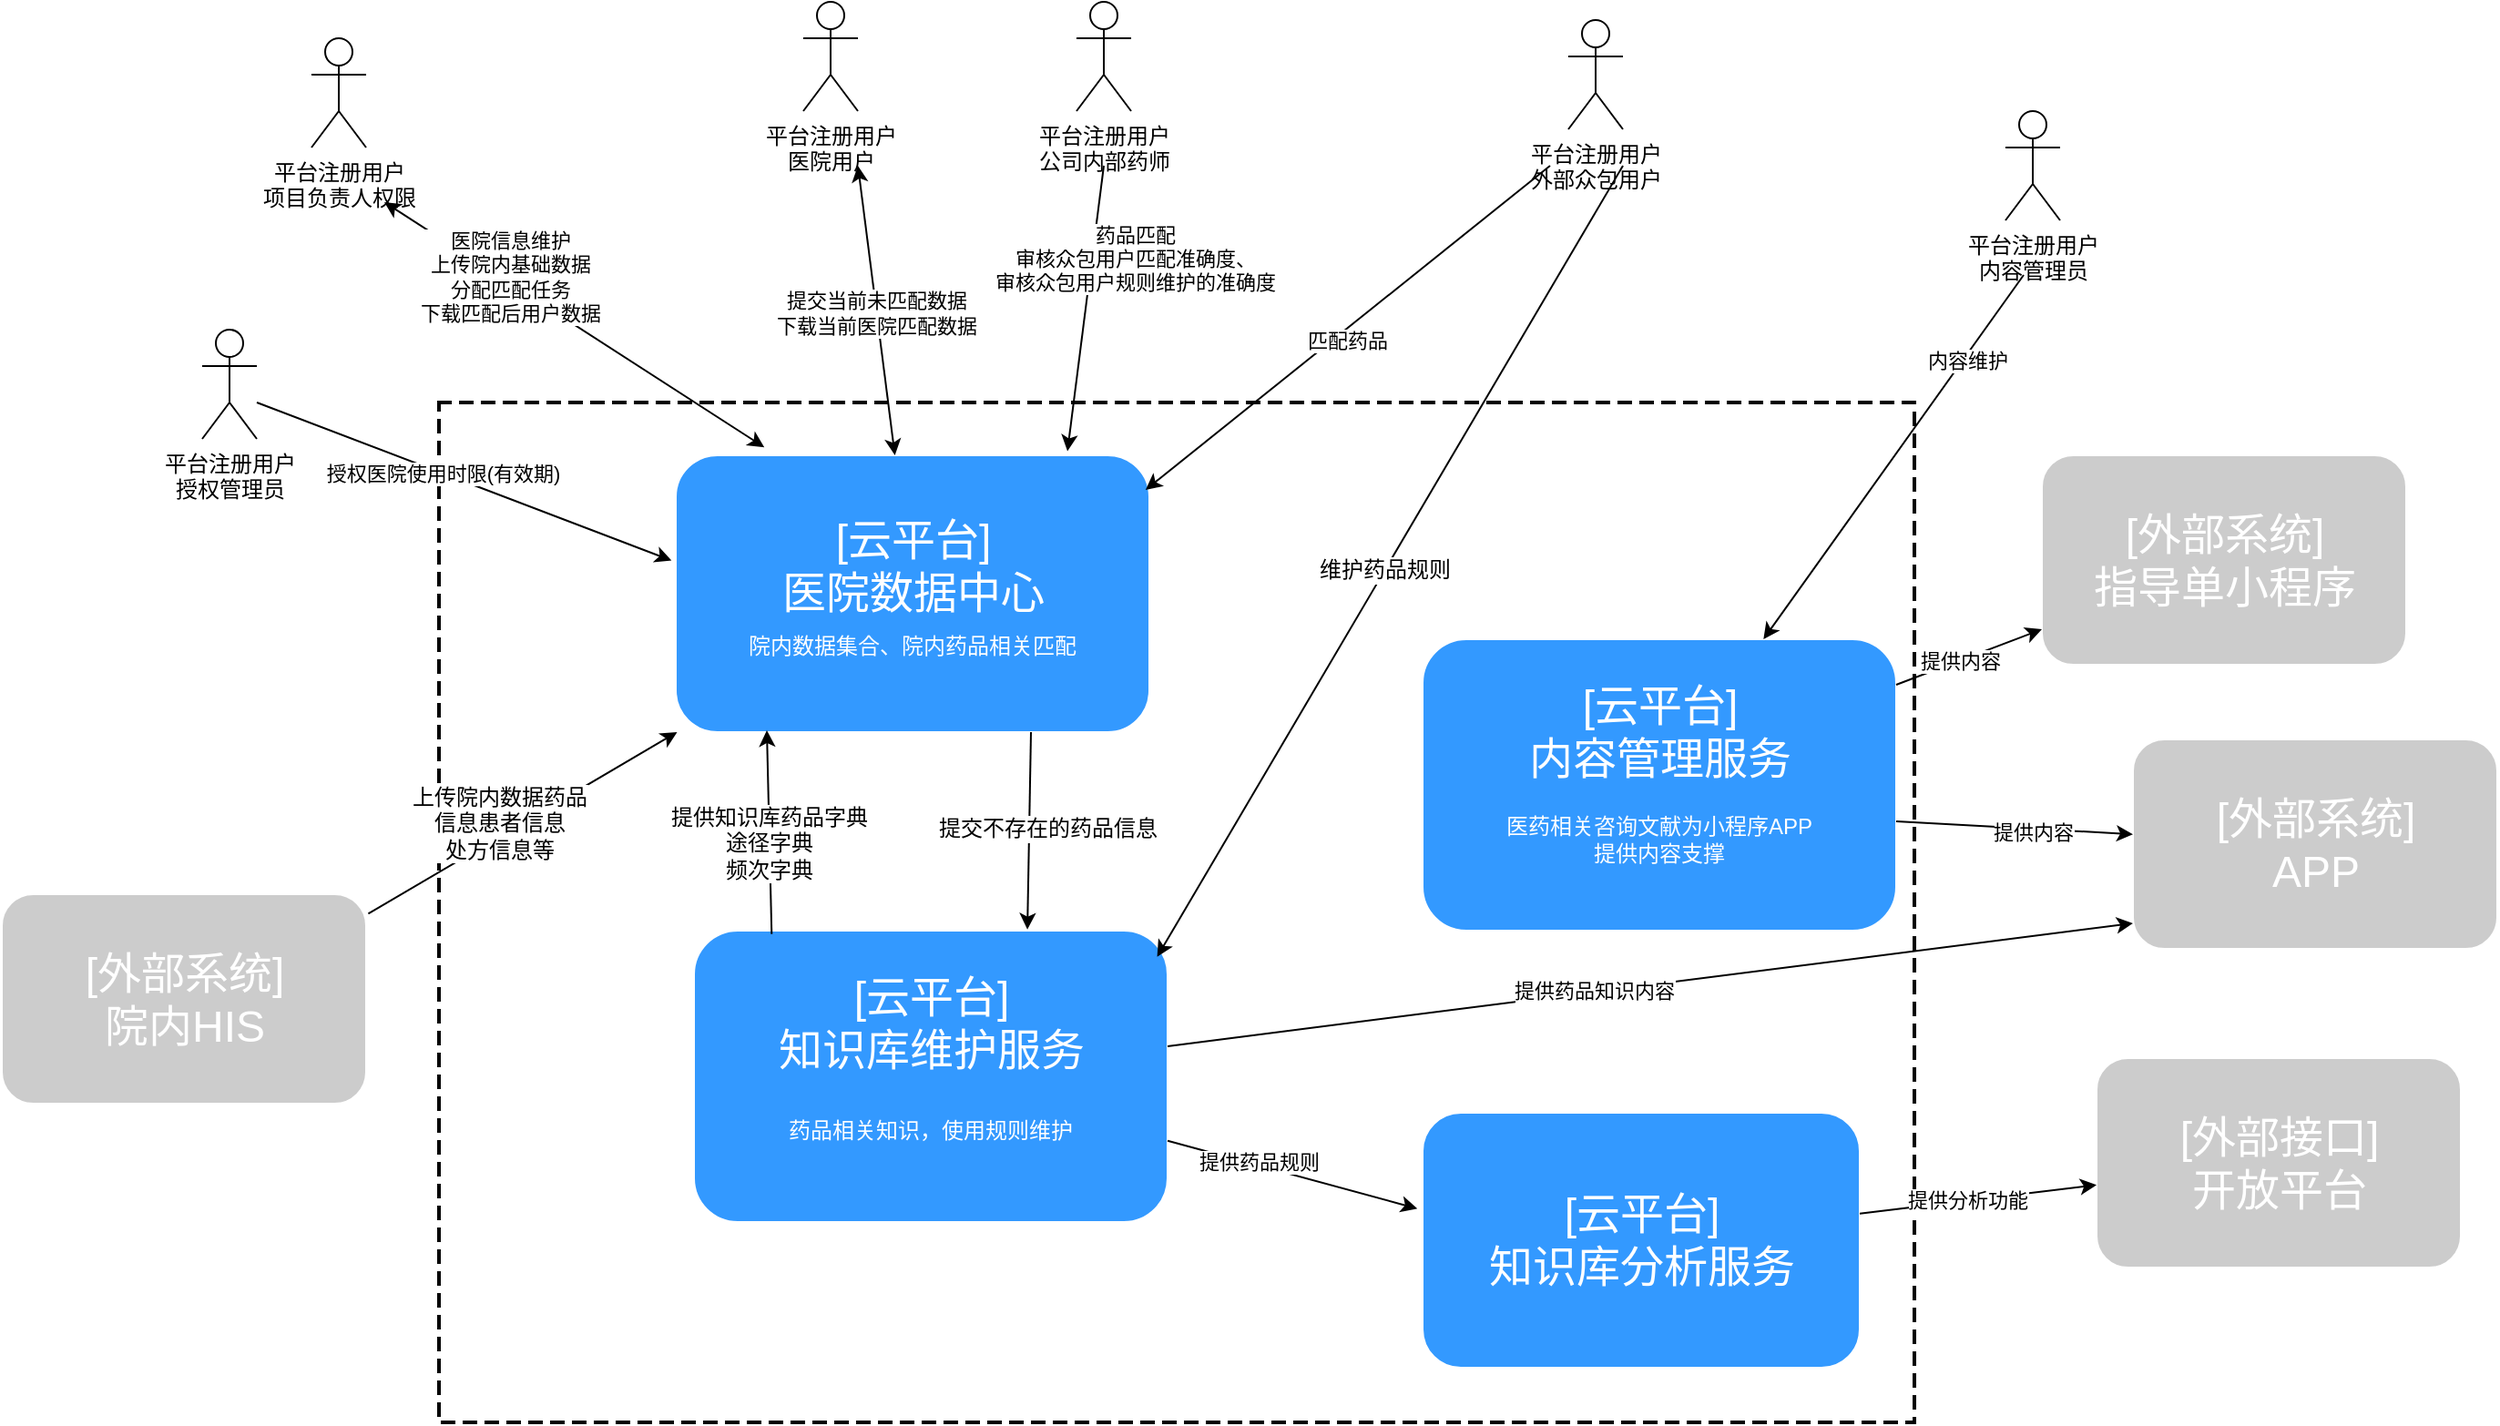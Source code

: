 <mxfile version="14.1.1" type="github">
  <diagram name="Page-1" id="ad52d381-51e7-2e0d-a935-2d0ddd2fd229">
    <mxGraphModel dx="2522" dy="834" grid="1" gridSize="10" guides="1" tooltips="1" connect="1" arrows="1" fold="1" page="1" pageScale="1" pageWidth="1100" pageHeight="850" background="#ffffff" math="0" shadow="0">
      <root>
        <mxCell id="0" />
        <mxCell id="1" parent="0" />
        <mxCell id="9kh3wDhLQs7-ypC-ve2--6" value="" style="shape=table;html=1;whiteSpace=wrap;startSize=0;container=1;collapsible=0;childLayout=tableLayout;fillColor=#FFFFFF;dashed=1;strokeWidth=2;" parent="1" vertex="1">
          <mxGeometry x="100" y="320" width="810" height="560" as="geometry" />
        </mxCell>
        <mxCell id="9kh3wDhLQs7-ypC-ve2--7" value="" style="shape=partialRectangle;html=1;whiteSpace=wrap;collapsible=0;dropTarget=0;pointerEvents=0;fillColor=none;top=0;left=0;bottom=0;right=0;points=[[0,0.5],[1,0.5]];portConstraint=eastwest;" parent="9kh3wDhLQs7-ypC-ve2--6" vertex="1">
          <mxGeometry width="810" height="560" as="geometry" />
        </mxCell>
        <mxCell id="9kh3wDhLQs7-ypC-ve2--8" value="" style="shape=partialRectangle;html=1;whiteSpace=wrap;connectable=0;overflow=hidden;fillColor=none;top=0;left=0;bottom=0;right=0;" parent="9kh3wDhLQs7-ypC-ve2--7" vertex="1">
          <mxGeometry width="810" height="560" as="geometry" />
        </mxCell>
        <mxCell id="pAwFFn-Q9lakDj62FER6-1" value="平台注册用户&lt;br&gt;项目负责人权限" style="shape=umlActor;verticalLabelPosition=bottom;verticalAlign=top;html=1;" parent="1" vertex="1">
          <mxGeometry x="30" y="120" width="30" height="60" as="geometry" />
        </mxCell>
        <mxCell id="pAwFFn-Q9lakDj62FER6-2" value="&lt;font color=&quot;#ffffff&quot; style=&quot;font-size: 24px&quot;&gt;[云平台]&lt;br&gt;医院数据中心&lt;br&gt;&lt;br&gt;&lt;/font&gt;" style="html=1;rounded=1;fillColor=#3399FF;strokeColor=#FFFFFF;fontSize=24;" parent="1" vertex="1">
          <mxGeometry x="230" y="349" width="260" height="152" as="geometry" />
        </mxCell>
        <mxCell id="pAwFFn-Q9lakDj62FER6-6" value="平台注册用户&lt;br&gt;医院用户" style="shape=umlActor;verticalLabelPosition=bottom;verticalAlign=top;html=1;" parent="1" vertex="1">
          <mxGeometry x="300" y="100" width="30" height="60" as="geometry" />
        </mxCell>
        <mxCell id="7wvNYwcTOtEe8FW4VnQ9-1" value="" style="endArrow=classic;startArrow=classic;html=1;shadow=0;exitX=0.187;exitY=-0.029;exitDx=0;exitDy=0;exitPerimeter=0;" parent="1" source="pAwFFn-Q9lakDj62FER6-2" edge="1">
          <mxGeometry width="50" height="50" relative="1" as="geometry">
            <mxPoint x="180" y="200" as="sourcePoint" />
            <mxPoint x="70" y="210" as="targetPoint" />
          </mxGeometry>
        </mxCell>
        <mxCell id="7wvNYwcTOtEe8FW4VnQ9-2" value="医院信息维护&lt;br&gt;上传院内基础数据&lt;br&gt;分配匹配任务&lt;br&gt;下载匹配后用户数据" style="edgeLabel;html=1;align=center;verticalAlign=middle;resizable=0;points=[];" parent="7wvNYwcTOtEe8FW4VnQ9-1" vertex="1" connectable="0">
          <mxGeometry x="0.025" y="-2" relative="1" as="geometry">
            <mxPoint x="-34.05" y="-23.41" as="offset" />
          </mxGeometry>
        </mxCell>
        <mxCell id="7wvNYwcTOtEe8FW4VnQ9-6" value="平台注册用户&lt;br&gt;公司内部药师" style="shape=umlActor;verticalLabelPosition=bottom;verticalAlign=top;html=1;" parent="1" vertex="1">
          <mxGeometry x="450" y="100" width="30" height="60" as="geometry" />
        </mxCell>
        <mxCell id="7wvNYwcTOtEe8FW4VnQ9-9" value="" style="endArrow=classic;html=1;shadow=0;entryX=0.827;entryY=-0.015;entryDx=0;entryDy=0;entryPerimeter=0;" parent="1" target="pAwFFn-Q9lakDj62FER6-2" edge="1">
          <mxGeometry width="50" height="50" relative="1" as="geometry">
            <mxPoint x="465" y="190" as="sourcePoint" />
            <mxPoint x="570" y="390" as="targetPoint" />
            <Array as="points" />
          </mxGeometry>
        </mxCell>
        <mxCell id="7wvNYwcTOtEe8FW4VnQ9-10" value="药品匹配&lt;br&gt;审核众包用户匹配准确度、&lt;br&gt;审核众包用户规则维护的准确度" style="edgeLabel;html=1;align=center;verticalAlign=middle;resizable=0;points=[];" parent="7wvNYwcTOtEe8FW4VnQ9-9" vertex="1" connectable="0">
          <mxGeometry x="-0.02" y="-1" relative="1" as="geometry">
            <mxPoint x="27.23" y="-25.83" as="offset" />
          </mxGeometry>
        </mxCell>
        <mxCell id="7wvNYwcTOtEe8FW4VnQ9-16" value="[云平台]&lt;br&gt;知识库维护服务&lt;br&gt;&lt;br&gt;&lt;br&gt;" style="html=1;rounded=1;fontColor=#FFFFFF;strokeColor=#FFFFFF;fontSize=24;labelPosition=center;verticalLabelPosition=middle;align=center;verticalAlign=middle;fillColor=#3399FF;" parent="1" vertex="1">
          <mxGeometry x="240" y="610" width="260" height="160" as="geometry" />
        </mxCell>
        <mxCell id="7wvNYwcTOtEe8FW4VnQ9-17" value="" style="endArrow=classic;html=1;shadow=0;fontSize=24;fontColor=#FFFFFF;entryX=0.704;entryY=-0.004;entryDx=0;entryDy=0;entryPerimeter=0;exitX=0.75;exitY=1;exitDx=0;exitDy=0;" parent="1" source="pAwFFn-Q9lakDj62FER6-2" target="7wvNYwcTOtEe8FW4VnQ9-16" edge="1">
          <mxGeometry width="50" height="50" relative="1" as="geometry">
            <mxPoint x="450" y="520" as="sourcePoint" />
            <mxPoint x="500" y="470" as="targetPoint" />
          </mxGeometry>
        </mxCell>
        <mxCell id="7wvNYwcTOtEe8FW4VnQ9-21" value="提&lt;font color=&quot;#000000&quot;&gt;提交不存在的药品信息&lt;br&gt;&lt;/font&gt;" style="edgeLabel;html=1;align=center;verticalAlign=middle;resizable=0;points=[];fontSize=12;fontColor=#FFFFFF;" parent="7wvNYwcTOtEe8FW4VnQ9-17" vertex="1" connectable="0">
          <mxGeometry x="-0.025" y="4" relative="1" as="geometry">
            <mxPoint as="offset" />
          </mxGeometry>
        </mxCell>
        <mxCell id="7wvNYwcTOtEe8FW4VnQ9-18" value="" style="endArrow=classic;html=1;shadow=0;fontSize=12;fontColor=#FFFFFF;entryX=0.25;entryY=1;entryDx=0;entryDy=0;exitX=0.164;exitY=0.012;exitDx=0;exitDy=0;exitPerimeter=0;" parent="1" source="7wvNYwcTOtEe8FW4VnQ9-16" edge="1">
          <mxGeometry width="50" height="50" relative="1" as="geometry">
            <mxPoint x="280" y="590" as="sourcePoint" />
            <mxPoint x="280" y="500" as="targetPoint" />
          </mxGeometry>
        </mxCell>
        <mxCell id="7wvNYwcTOtEe8FW4VnQ9-19" value="&lt;font color=&quot;#000000&quot; style=&quot;font-size: 12px;&quot;&gt;提供知识库药品字典&lt;br style=&quot;font-size: 12px;&quot;&gt;途径字典&lt;br style=&quot;font-size: 12px;&quot;&gt;频次字典&lt;br style=&quot;font-size: 12px;&quot;&gt;&lt;/font&gt;" style="edgeLabel;html=1;align=center;verticalAlign=middle;resizable=0;points=[];fontSize=12;fontColor=#FFFFFF;labelBackgroundColor=#ffffff;" parent="7wvNYwcTOtEe8FW4VnQ9-18" vertex="1" connectable="0">
          <mxGeometry x="-0.111" y="1" relative="1" as="geometry">
            <mxPoint as="offset" />
          </mxGeometry>
        </mxCell>
        <mxCell id="7wvNYwcTOtEe8FW4VnQ9-22" value="[云平台]&lt;br&gt;知识库分析服务" style="html=1;rounded=1;fontColor=#FFFFFF;strokeColor=#FFFFFF;fontSize=24;fillColor=#3399FF;" parent="1" vertex="1">
          <mxGeometry x="640" y="710" width="240" height="140" as="geometry" />
        </mxCell>
        <mxCell id="7wvNYwcTOtEe8FW4VnQ9-24" value="Text" style="text;html=1;strokeColor=none;fillColor=none;align=center;verticalAlign=middle;whiteSpace=wrap;rounded=0;labelBackgroundColor=#ffffff;fontSize=12;fontColor=#FFFFFF;" parent="1" vertex="1">
          <mxGeometry x="530" y="600" width="40" height="20" as="geometry" />
        </mxCell>
        <mxCell id="7wvNYwcTOtEe8FW4VnQ9-25" value="院内数据集合、院内药品相关匹配" style="text;html=1;strokeColor=none;fillColor=none;align=center;verticalAlign=middle;whiteSpace=wrap;rounded=0;labelBackgroundColor=#3399FF;fontSize=12;fontColor=#FFFFFF;" parent="1" vertex="1">
          <mxGeometry x="250" y="444" width="220" height="20" as="geometry" />
        </mxCell>
        <mxCell id="7wvNYwcTOtEe8FW4VnQ9-26" value="药品相关知识，使用规则维护" style="text;html=1;strokeColor=none;fillColor=none;align=center;verticalAlign=middle;whiteSpace=wrap;rounded=0;labelBackgroundColor=#3399FF;fontSize=12;fontColor=#FFFFFF;" parent="1" vertex="1">
          <mxGeometry x="260" y="710" width="220" height="20" as="geometry" />
        </mxCell>
        <mxCell id="7wvNYwcTOtEe8FW4VnQ9-30" value="" style="group" parent="1" vertex="1" connectable="0">
          <mxGeometry x="640" y="450" width="260" height="160" as="geometry" />
        </mxCell>
        <mxCell id="7wvNYwcTOtEe8FW4VnQ9-23" value="[云平台]&lt;br&gt;内容管理服务&lt;br&gt;&lt;br&gt;&lt;br&gt;" style="html=1;rounded=1;strokeColor=#FFFFFF;fontSize=24;fontColor=#FFFFFF;fillColor=#3399FF;" parent="7wvNYwcTOtEe8FW4VnQ9-30" vertex="1">
          <mxGeometry width="260" height="160" as="geometry" />
        </mxCell>
        <mxCell id="7wvNYwcTOtEe8FW4VnQ9-28" value="医药相关咨询文献为小程序APP&lt;br&gt;提供内容支撑" style="text;html=1;strokeColor=none;fillColor=none;align=center;verticalAlign=middle;whiteSpace=wrap;rounded=0;labelBackgroundColor=#3399FF;fontSize=12;fontColor=#FFFFFF;" parent="7wvNYwcTOtEe8FW4VnQ9-30" vertex="1">
          <mxGeometry x="20" y="100" width="220" height="20" as="geometry" />
        </mxCell>
        <mxCell id="7wvNYwcTOtEe8FW4VnQ9-31" value="[外部系统]&lt;br&gt;院内HIS" style="html=1;rounded=1;fillColor=#CCCCCC;fontColor=#FFFFFF;strokeColor=#FFFFFF;fontSize=24;" parent="1" vertex="1">
          <mxGeometry x="-140" y="590" width="200" height="115" as="geometry" />
        </mxCell>
        <mxCell id="7wvNYwcTOtEe8FW4VnQ9-35" value="" style="endArrow=classic;html=1;shadow=0;fontSize=12;fontColor=#FFFFFF;exitX=1.006;exitY=0.093;exitDx=0;exitDy=0;exitPerimeter=0;" parent="1" source="7wvNYwcTOtEe8FW4VnQ9-31" target="pAwFFn-Q9lakDj62FER6-2" edge="1">
          <mxGeometry width="50" height="50" relative="1" as="geometry">
            <mxPoint x="80" y="490" as="sourcePoint" />
            <mxPoint x="130" y="450" as="targetPoint" />
          </mxGeometry>
        </mxCell>
        <mxCell id="7wvNYwcTOtEe8FW4VnQ9-37" value="上传院内数据药品&lt;br&gt;信息患者信息&lt;br&gt;处方信息等" style="edgeLabel;html=1;align=center;verticalAlign=middle;resizable=0;points=[];fontSize=12;labelBackgroundColor=#FFFFFF;" parent="7wvNYwcTOtEe8FW4VnQ9-35" vertex="1" connectable="0">
          <mxGeometry x="-0.082" y="6" relative="1" as="geometry">
            <mxPoint x="-2.96" y="0.96" as="offset" />
          </mxGeometry>
        </mxCell>
        <mxCell id="9kh3wDhLQs7-ypC-ve2--15" value="" style="endArrow=classic;startArrow=classic;html=1;" parent="1" source="pAwFFn-Q9lakDj62FER6-2" edge="1">
          <mxGeometry width="50" height="50" relative="1" as="geometry">
            <mxPoint x="290" y="348" as="sourcePoint" />
            <mxPoint x="330" y="190" as="targetPoint" />
          </mxGeometry>
        </mxCell>
        <mxCell id="9kh3wDhLQs7-ypC-ve2--16" value="提交当前未匹配数据&lt;br&gt;下载当前医院匹配数据" style="edgeLabel;html=1;align=center;verticalAlign=middle;resizable=0;points=[];" parent="9kh3wDhLQs7-ypC-ve2--15" vertex="1" connectable="0">
          <mxGeometry x="-0.015" y="1" relative="1" as="geometry">
            <mxPoint as="offset" />
          </mxGeometry>
        </mxCell>
        <mxCell id="9kh3wDhLQs7-ypC-ve2--22" value="" style="group" parent="1" vertex="1" connectable="0">
          <mxGeometry x="710" y="110" width="40" height="80" as="geometry" />
        </mxCell>
        <mxCell id="7wvNYwcTOtEe8FW4VnQ9-11" value="平台注册用户&lt;br&gt;外部众包用户" style="shape=umlActor;verticalLabelPosition=bottom;verticalAlign=top;html=1;" parent="9kh3wDhLQs7-ypC-ve2--22" vertex="1">
          <mxGeometry x="10" width="30" height="60" as="geometry" />
        </mxCell>
        <mxCell id="9kh3wDhLQs7-ypC-ve2--13" value="" style="endArrow=classic;html=1;entryX=0.992;entryY=0.125;entryDx=0;entryDy=0;entryPerimeter=0;" parent="9kh3wDhLQs7-ypC-ve2--22" target="pAwFFn-Q9lakDj62FER6-2" edge="1">
          <mxGeometry width="50" height="50" relative="1" as="geometry">
            <mxPoint y="80" as="sourcePoint" />
            <mxPoint x="-180" y="150" as="targetPoint" />
          </mxGeometry>
        </mxCell>
        <mxCell id="9kh3wDhLQs7-ypC-ve2--14" value="&amp;nbsp;匹配药品" style="edgeLabel;html=1;align=center;verticalAlign=middle;resizable=0;points=[];" parent="9kh3wDhLQs7-ypC-ve2--13" vertex="1" connectable="0">
          <mxGeometry x="0.034" y="3" relative="1" as="geometry">
            <mxPoint y="1" as="offset" />
          </mxGeometry>
        </mxCell>
        <mxCell id="9kh3wDhLQs7-ypC-ve2--18" value="" style="endArrow=classic;html=1;entryX=0.978;entryY=0.09;entryDx=0;entryDy=0;entryPerimeter=0;" parent="9kh3wDhLQs7-ypC-ve2--22" target="7wvNYwcTOtEe8FW4VnQ9-16" edge="1">
          <mxGeometry width="50" height="50" relative="1" as="geometry">
            <mxPoint x="40" y="80" as="sourcePoint" />
            <mxPoint x="-330" y="280" as="targetPoint" />
          </mxGeometry>
        </mxCell>
        <mxCell id="9kh3wDhLQs7-ypC-ve2--19" value="&lt;span style=&quot;font-size: 12px&quot;&gt;维护药品规则&lt;/span&gt;" style="edgeLabel;html=1;align=center;verticalAlign=middle;resizable=0;points=[];" parent="9kh3wDhLQs7-ypC-ve2--18" vertex="1" connectable="0">
          <mxGeometry x="0.024" y="-1" relative="1" as="geometry">
            <mxPoint as="offset" />
          </mxGeometry>
        </mxCell>
        <mxCell id="9kh3wDhLQs7-ypC-ve2--25" value="" style="endArrow=classic;html=1;entryX=-0.012;entryY=0.376;entryDx=0;entryDy=0;entryPerimeter=0;" parent="1" source="7wvNYwcTOtEe8FW4VnQ9-16" target="7wvNYwcTOtEe8FW4VnQ9-22" edge="1">
          <mxGeometry width="50" height="50" relative="1" as="geometry">
            <mxPoint x="470" y="560" as="sourcePoint" />
            <mxPoint x="520" y="510" as="targetPoint" />
          </mxGeometry>
        </mxCell>
        <mxCell id="9kh3wDhLQs7-ypC-ve2--26" value="提供药品规则" style="edgeLabel;html=1;align=center;verticalAlign=middle;resizable=0;points=[];" parent="9kh3wDhLQs7-ypC-ve2--25" vertex="1" connectable="0">
          <mxGeometry x="-0.291" y="2" relative="1" as="geometry">
            <mxPoint as="offset" />
          </mxGeometry>
        </mxCell>
        <mxCell id="9kh3wDhLQs7-ypC-ve2--34" value="平台注册用户&lt;br&gt;内容管理员" style="shape=umlActor;verticalLabelPosition=bottom;verticalAlign=top;html=1;" parent="1" vertex="1">
          <mxGeometry x="960" y="160" width="30" height="60" as="geometry" />
        </mxCell>
        <mxCell id="9kh3wDhLQs7-ypC-ve2--35" value="" style="endArrow=classic;html=1;" parent="1" target="7wvNYwcTOtEe8FW4VnQ9-23" edge="1">
          <mxGeometry width="50" height="50" relative="1" as="geometry">
            <mxPoint x="970" y="250" as="sourcePoint" />
            <mxPoint x="1010" y="340" as="targetPoint" />
          </mxGeometry>
        </mxCell>
        <mxCell id="9kh3wDhLQs7-ypC-ve2--36" value="内容维护" style="edgeLabel;html=1;align=center;verticalAlign=middle;resizable=0;points=[];" parent="9kh3wDhLQs7-ypC-ve2--35" vertex="1" connectable="0">
          <mxGeometry x="-0.549" y="2" relative="1" as="geometry">
            <mxPoint x="-1" as="offset" />
          </mxGeometry>
        </mxCell>
        <mxCell id="9kh3wDhLQs7-ypC-ve2--37" value="[外部系统]&lt;br&gt;指导单小程序" style="html=1;rounded=1;fillColor=#CCCCCC;fontColor=#FFFFFF;strokeColor=#FFFFFF;fontSize=24;" parent="1" vertex="1">
          <mxGeometry x="980" y="349" width="200" height="115" as="geometry" />
        </mxCell>
        <mxCell id="9kh3wDhLQs7-ypC-ve2--38" value="[外部系统]&lt;br&gt;APP" style="html=1;rounded=1;fillColor=#CCCCCC;fontColor=#FFFFFF;strokeColor=#FFFFFF;fontSize=24;" parent="1" vertex="1">
          <mxGeometry x="1030" y="505" width="200" height="115" as="geometry" />
        </mxCell>
        <mxCell id="9kh3wDhLQs7-ypC-ve2--39" value="" style="endArrow=classic;html=1;" parent="1" target="9kh3wDhLQs7-ypC-ve2--37" edge="1">
          <mxGeometry width="50" height="50" relative="1" as="geometry">
            <mxPoint x="900" y="475" as="sourcePoint" />
            <mxPoint x="950" y="425" as="targetPoint" />
          </mxGeometry>
        </mxCell>
        <mxCell id="9kh3wDhLQs7-ypC-ve2--42" value="提供内容" style="edgeLabel;html=1;align=center;verticalAlign=middle;resizable=0;points=[];" parent="9kh3wDhLQs7-ypC-ve2--39" vertex="1" connectable="0">
          <mxGeometry x="-0.128" relative="1" as="geometry">
            <mxPoint as="offset" />
          </mxGeometry>
        </mxCell>
        <mxCell id="9kh3wDhLQs7-ypC-ve2--40" value="" style="endArrow=classic;html=1;" parent="1" target="9kh3wDhLQs7-ypC-ve2--38" edge="1">
          <mxGeometry width="50" height="50" relative="1" as="geometry">
            <mxPoint x="900" y="550" as="sourcePoint" />
            <mxPoint x="990" y="454.556" as="targetPoint" />
            <Array as="points">
              <mxPoint x="900" y="550" />
            </Array>
          </mxGeometry>
        </mxCell>
        <mxCell id="9kh3wDhLQs7-ypC-ve2--41" value="提供内容" style="edgeLabel;html=1;align=center;verticalAlign=middle;resizable=0;points=[];" parent="9kh3wDhLQs7-ypC-ve2--40" vertex="1" connectable="0">
          <mxGeometry x="0.155" y="-2" relative="1" as="geometry">
            <mxPoint as="offset" />
          </mxGeometry>
        </mxCell>
        <mxCell id="9kh3wDhLQs7-ypC-ve2--43" value="[外部接口]&lt;br&gt;开放平台" style="html=1;rounded=1;fillColor=#CCCCCC;fontColor=#FFFFFF;strokeColor=#FFFFFF;fontSize=24;" parent="1" vertex="1">
          <mxGeometry x="1010" y="680" width="200" height="115" as="geometry" />
        </mxCell>
        <mxCell id="9kh3wDhLQs7-ypC-ve2--45" style="rounded=0;orthogonalLoop=1;jettySize=auto;html=1;" parent="1" source="7wvNYwcTOtEe8FW4VnQ9-22" target="9kh3wDhLQs7-ypC-ve2--43" edge="1">
          <mxGeometry relative="1" as="geometry" />
        </mxCell>
        <mxCell id="9kh3wDhLQs7-ypC-ve2--46" value="提供分析功能" style="edgeLabel;html=1;align=center;verticalAlign=middle;resizable=0;points=[];" parent="9kh3wDhLQs7-ypC-ve2--45" vertex="1" connectable="0">
          <mxGeometry x="-0.093" y="1" relative="1" as="geometry">
            <mxPoint as="offset" />
          </mxGeometry>
        </mxCell>
        <mxCell id="9kh3wDhLQs7-ypC-ve2--47" value="平台注册用户&lt;br&gt;授权管理员" style="shape=umlActor;verticalLabelPosition=bottom;verticalAlign=top;html=1;" parent="1" vertex="1">
          <mxGeometry x="-30" y="280" width="30" height="60" as="geometry" />
        </mxCell>
        <mxCell id="9kh3wDhLQs7-ypC-ve2--49" value="" style="endArrow=classic;html=1;entryX=-0.009;entryY=0.38;entryDx=0;entryDy=0;entryPerimeter=0;" parent="1" target="pAwFFn-Q9lakDj62FER6-2" edge="1">
          <mxGeometry width="50" height="50" relative="1" as="geometry">
            <mxPoint y="320" as="sourcePoint" />
            <mxPoint x="40" y="299" as="targetPoint" />
          </mxGeometry>
        </mxCell>
        <mxCell id="9kh3wDhLQs7-ypC-ve2--50" value="授权医院使用时限(有效期)" style="edgeLabel;html=1;align=center;verticalAlign=middle;resizable=0;points=[];" parent="9kh3wDhLQs7-ypC-ve2--49" vertex="1" connectable="0">
          <mxGeometry x="-0.107" relative="1" as="geometry">
            <mxPoint as="offset" />
          </mxGeometry>
        </mxCell>
        <mxCell id="g2EWrmvyv4bQZ7kHk6fT-1" value="" style="endArrow=classic;html=1;entryX=0;entryY=0.878;entryDx=0;entryDy=0;entryPerimeter=0;" edge="1" parent="1" source="7wvNYwcTOtEe8FW4VnQ9-16" target="9kh3wDhLQs7-ypC-ve2--38">
          <mxGeometry width="50" height="50" relative="1" as="geometry">
            <mxPoint x="580" y="650" as="sourcePoint" />
            <mxPoint x="630" y="600" as="targetPoint" />
          </mxGeometry>
        </mxCell>
        <mxCell id="g2EWrmvyv4bQZ7kHk6fT-2" value="提供药品知识内容" style="edgeLabel;html=1;align=center;verticalAlign=middle;resizable=0;points=[];" vertex="1" connectable="0" parent="g2EWrmvyv4bQZ7kHk6fT-1">
          <mxGeometry x="-0.117" y="1" relative="1" as="geometry">
            <mxPoint as="offset" />
          </mxGeometry>
        </mxCell>
      </root>
    </mxGraphModel>
  </diagram>
</mxfile>
